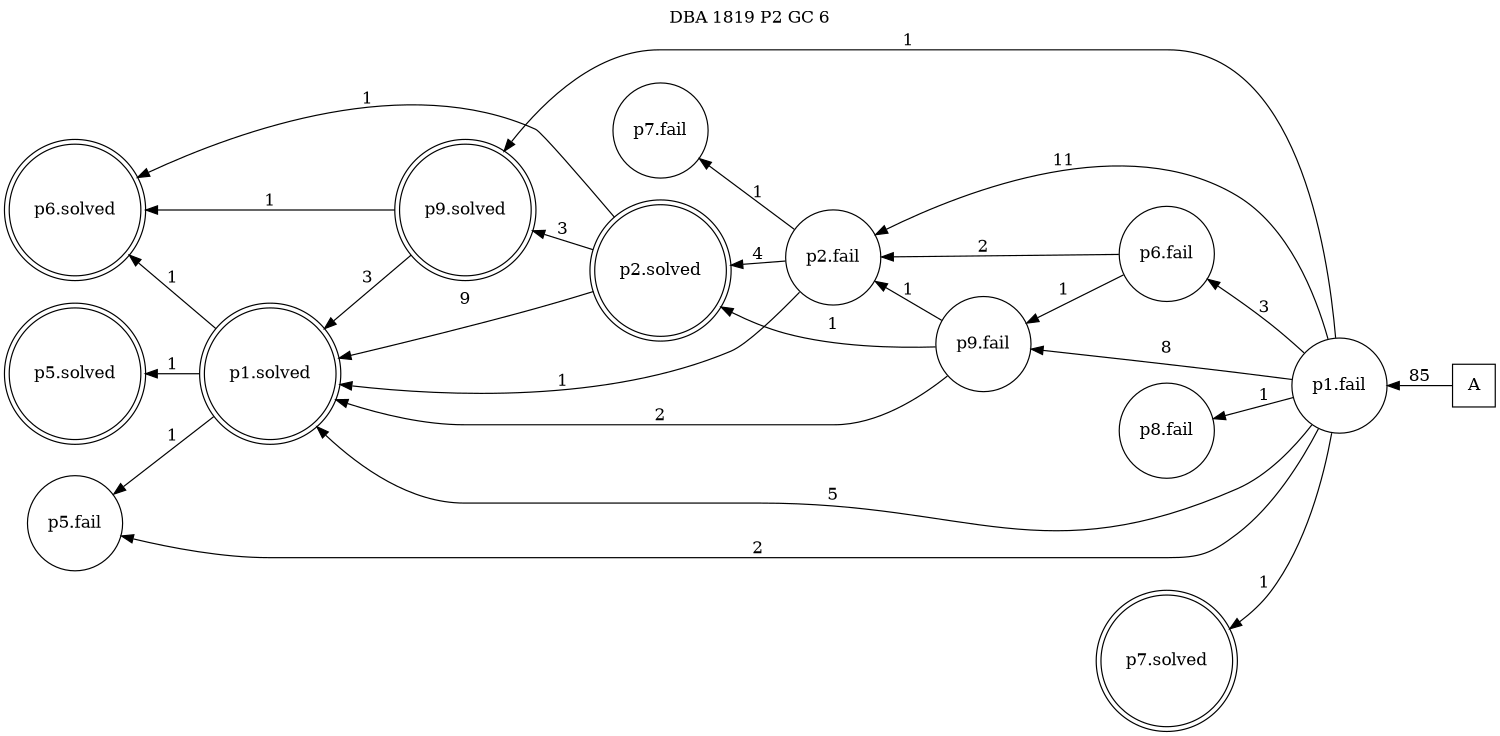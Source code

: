 digraph DBA_1819_P2_GC_6_GOOD {
labelloc="tl"
label= " DBA 1819 P2 GC 6 "
rankdir="RL";
graph [ size=" 10 , 10 !"]

"A" [shape="square" label="A"]
"p1.fail" [shape="circle" label="p1.fail"]
"p2.fail" [shape="circle" label="p2.fail"]
"p9.fail" [shape="circle" label="p9.fail"]
"p6.fail" [shape="circle" label="p6.fail"]
"p7.fail" [shape="circle" label="p7.fail"]
"p5.fail" [shape="circle" label="p5.fail"]
"p8.fail" [shape="circle" label="p8.fail"]
"p2.solved" [shape="doublecircle" label="p2.solved"]
"p1.solved" [shape="doublecircle" label="p1.solved"]
"p6.solved" [shape="doublecircle" label="p6.solved"]
"p9.solved" [shape="doublecircle" label="p9.solved"]
"p5.solved" [shape="doublecircle" label="p5.solved"]
"p7.solved" [shape="doublecircle" label="p7.solved"]
"A" -> "p1.fail" [ label=85]
"p1.fail" -> "p2.fail" [ label=11]
"p1.fail" -> "p9.fail" [ label=8]
"p1.fail" -> "p6.fail" [ label=3]
"p1.fail" -> "p5.fail" [ label=2]
"p1.fail" -> "p8.fail" [ label=1]
"p1.fail" -> "p1.solved" [ label=5]
"p1.fail" -> "p9.solved" [ label=1]
"p1.fail" -> "p7.solved" [ label=1]
"p2.fail" -> "p7.fail" [ label=1]
"p2.fail" -> "p2.solved" [ label=4]
"p2.fail" -> "p1.solved" [ label=1]
"p9.fail" -> "p2.fail" [ label=1]
"p9.fail" -> "p2.solved" [ label=1]
"p9.fail" -> "p1.solved" [ label=2]
"p6.fail" -> "p2.fail" [ label=2]
"p6.fail" -> "p9.fail" [ label=1]
"p2.solved" -> "p1.solved" [ label=9]
"p2.solved" -> "p6.solved" [ label=1]
"p2.solved" -> "p9.solved" [ label=3]
"p1.solved" -> "p5.fail" [ label=1]
"p1.solved" -> "p6.solved" [ label=1]
"p1.solved" -> "p5.solved" [ label=1]
"p9.solved" -> "p1.solved" [ label=3]
"p9.solved" -> "p6.solved" [ label=1]
}
